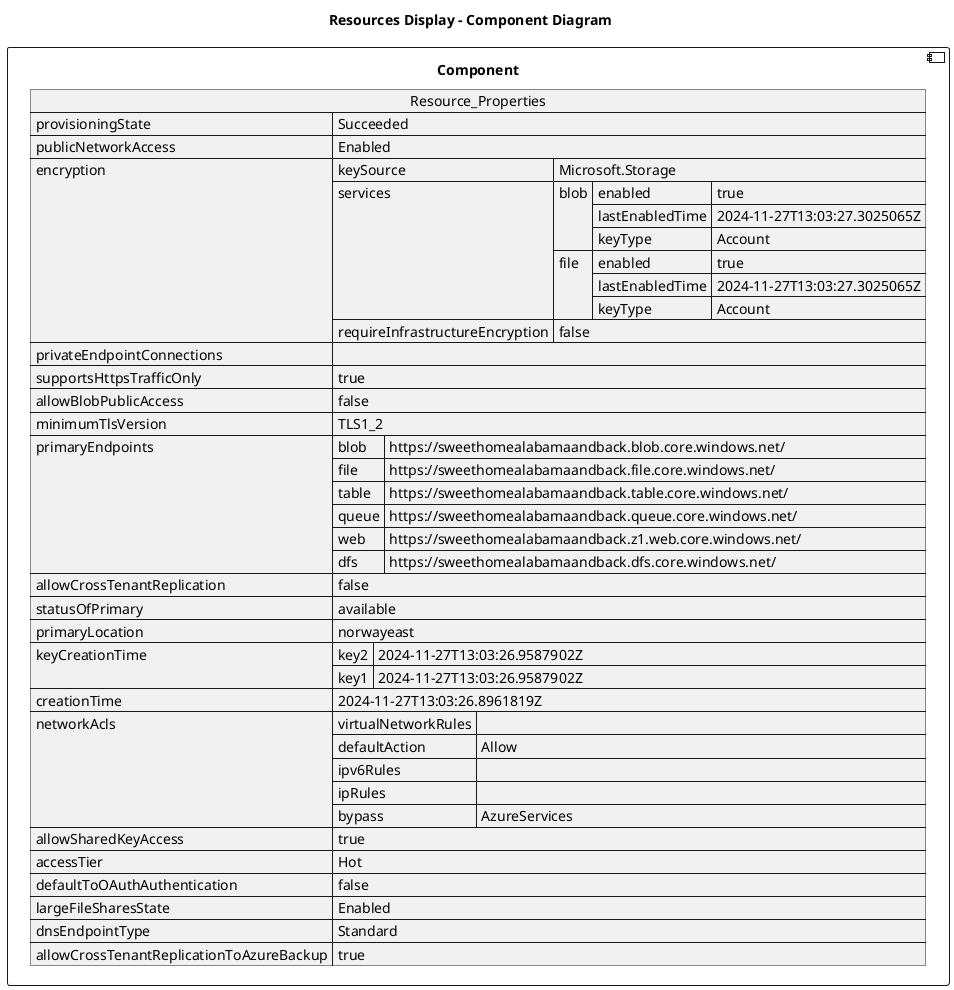 @startuml

title Resources Display - Component Diagram

component Component {

json  Resource_Properties {
  "provisioningState": "Succeeded",
  "publicNetworkAccess": "Enabled",
  "encryption": {
    "keySource": "Microsoft.Storage",
    "services": {
      "blob": {
        "enabled": true,
        "lastEnabledTime": "2024-11-27T13:03:27.3025065Z",
        "keyType": "Account"
      },
      "file": {
        "enabled": true,
        "lastEnabledTime": "2024-11-27T13:03:27.3025065Z",
        "keyType": "Account"
      }
    },
    "requireInfrastructureEncryption": false
  },
  "privateEndpointConnections": [],
  "supportsHttpsTrafficOnly": true,
  "allowBlobPublicAccess": false,
  "minimumTlsVersion": "TLS1_2",
  "primaryEndpoints": {
    "blob": "https://sweethomealabamaandback.blob.core.windows.net/",
    "file": "https://sweethomealabamaandback.file.core.windows.net/",
    "table": "https://sweethomealabamaandback.table.core.windows.net/",
    "queue": "https://sweethomealabamaandback.queue.core.windows.net/",
    "web": "https://sweethomealabamaandback.z1.web.core.windows.net/",
    "dfs": "https://sweethomealabamaandback.dfs.core.windows.net/"
  },
  "allowCrossTenantReplication": false,
  "statusOfPrimary": "available",
  "primaryLocation": "norwayeast",
  "keyCreationTime": {
    "key2": "2024-11-27T13:03:26.9587902Z",
    "key1": "2024-11-27T13:03:26.9587902Z"
  },
  "creationTime": "2024-11-27T13:03:26.8961819Z",
  "networkAcls": {
    "virtualNetworkRules": [],
    "defaultAction": "Allow",
    "ipv6Rules": [],
    "ipRules": [],
    "bypass": "AzureServices"
  },
  "allowSharedKeyAccess": true,
  "accessTier": "Hot",
  "defaultToOAuthAuthentication": false,
  "largeFileSharesState": "Enabled",
  "dnsEndpointType": "Standard",
  "allowCrossTenantReplicationToAzureBackup": true
}
}
@enduml
